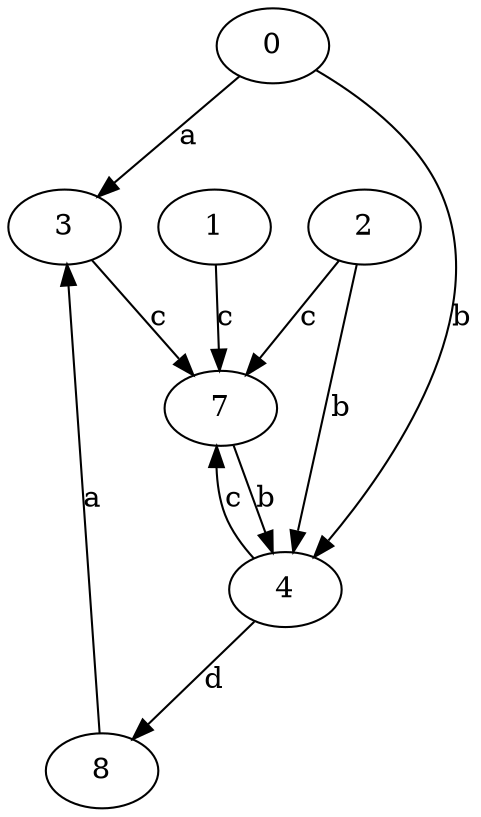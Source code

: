 strict digraph  {
0;
2;
3;
1;
4;
7;
8;
0 -> 3  [label=a];
0 -> 4  [label=b];
2 -> 4  [label=b];
2 -> 7  [label=c];
3 -> 7  [label=c];
1 -> 7  [label=c];
4 -> 7  [label=c];
4 -> 8  [label=d];
7 -> 4  [label=b];
8 -> 3  [label=a];
}
